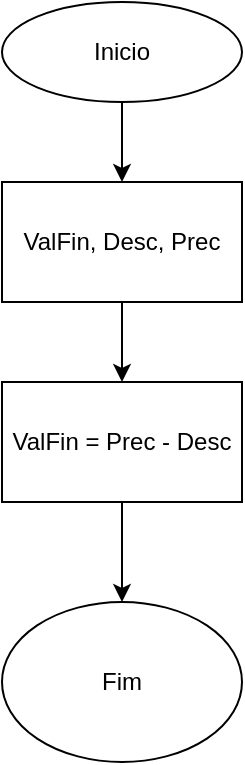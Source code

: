 <mxfile version="26.0.16">
  <diagram name="Página-1" id="oCxcNuXTHGfQ41heQ6Uo">
    <mxGraphModel dx="1050" dy="539" grid="1" gridSize="10" guides="1" tooltips="1" connect="1" arrows="1" fold="1" page="1" pageScale="1" pageWidth="827" pageHeight="1169" math="0" shadow="0">
      <root>
        <mxCell id="0" />
        <mxCell id="1" parent="0" />
        <mxCell id="wo00SAC7TLRUHoAw2mzR-4" value="" style="edgeStyle=orthogonalEdgeStyle;rounded=0;orthogonalLoop=1;jettySize=auto;html=1;" edge="1" parent="1" source="wo00SAC7TLRUHoAw2mzR-1" target="wo00SAC7TLRUHoAw2mzR-2">
          <mxGeometry relative="1" as="geometry" />
        </mxCell>
        <mxCell id="wo00SAC7TLRUHoAw2mzR-1" value="Inicio" style="ellipse;whiteSpace=wrap;html=1;" vertex="1" parent="1">
          <mxGeometry x="350" y="100" width="120" height="50" as="geometry" />
        </mxCell>
        <mxCell id="wo00SAC7TLRUHoAw2mzR-6" value="" style="edgeStyle=orthogonalEdgeStyle;rounded=0;orthogonalLoop=1;jettySize=auto;html=1;" edge="1" parent="1" source="wo00SAC7TLRUHoAw2mzR-2" target="wo00SAC7TLRUHoAw2mzR-3">
          <mxGeometry relative="1" as="geometry" />
        </mxCell>
        <mxCell id="wo00SAC7TLRUHoAw2mzR-2" value="ValFin, Desc, Prec" style="rounded=0;whiteSpace=wrap;html=1;" vertex="1" parent="1">
          <mxGeometry x="350" y="190" width="120" height="60" as="geometry" />
        </mxCell>
        <mxCell id="wo00SAC7TLRUHoAw2mzR-8" value="" style="edgeStyle=orthogonalEdgeStyle;rounded=0;orthogonalLoop=1;jettySize=auto;html=1;" edge="1" parent="1" source="wo00SAC7TLRUHoAw2mzR-3" target="wo00SAC7TLRUHoAw2mzR-7">
          <mxGeometry relative="1" as="geometry" />
        </mxCell>
        <mxCell id="wo00SAC7TLRUHoAw2mzR-3" value="ValFin = Prec - Desc" style="rounded=0;whiteSpace=wrap;html=1;" vertex="1" parent="1">
          <mxGeometry x="350" y="290" width="120" height="60" as="geometry" />
        </mxCell>
        <mxCell id="wo00SAC7TLRUHoAw2mzR-7" value="Fim" style="ellipse;whiteSpace=wrap;html=1;" vertex="1" parent="1">
          <mxGeometry x="350" y="400" width="120" height="80" as="geometry" />
        </mxCell>
      </root>
    </mxGraphModel>
  </diagram>
</mxfile>
